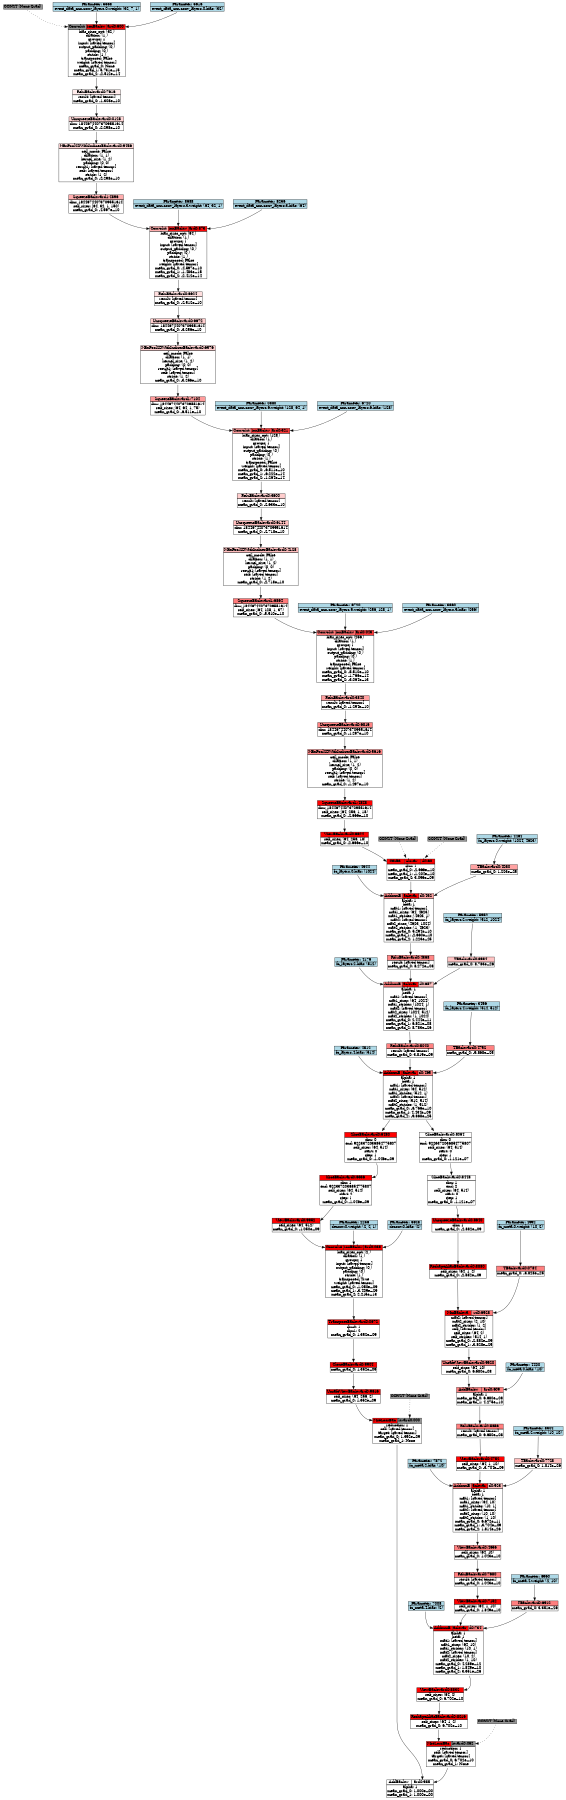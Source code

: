 digraph {
	graph [size="12,12"]
	node [align=center fontsize=12 height=0.2 ranksep=0.1 shape=plaintext]
	140636506399856 [label=<
            <TABLE CELLPADDING="1" CELLBORDER="1" CELLSPACING="0"
            BORDER="0">
            <TR>
            <TD BGCOLOR="#ffffff" PORT="f0">AddBackw </TD><TD BGCOLOR="#ffffff" PORT="f1">ard0:985 </TD></TR><TR><TD COLSPAN="2"
            ROWSPAN= "3"
            PORT="attr"
                >alpha: 1<BR/>mean_grad_0: 1.000e+00<BR/>mean_grad_1: 1.000e+00<BR/></TD></TR></TABLE>
            >]
	140636506400624 -> 140636506399856:f1
	140636506400000 -> 140636506399856:f1
	140636506400000 [label=<
            <TABLE CELLPADDING="1" CELLBORDER="1" CELLSPACING="0"
            BORDER="0">
            <TR>
            <TD BGCOLOR="#ff0000" PORT="f0">MseLossBac </TD><TD BGCOLOR="#969696" PORT="f1">kward0:000 </TD></TR><TR><TD COLSPAN="2"
            ROWSPAN= "5"
            PORT="attr"
                >reduction: 1<BR/>self: [saved tensor]<BR/>target: [saved tensor]<BR/>mean_grad_0: 1.352e+09<BR/>mean_grad_1: None<BR/></TD></TR></TABLE>
            >]
	140636506399616 -> 140636506400000:f0
	94861837392032 [label=<
                            <TABLE
                            CELLPADDING="0"
                            CELLBORDER="1"
                            CELLSPACING="0"
                            BORDER="0">
                            <TR>
                            <TD BGCOLOR="#969696"
                            >CONST (None Grad) </TD>
                            </TR></TABLE>
                            >]
	94861837392032 -> 140636506400000:f1 [style=dotted]
	140636506399616 [label=<
            <TABLE CELLPADDING="1" CELLBORDER="1" CELLSPACING="0"
            BORDER="0">
            <TR>
            <TD BGCOLOR="#ff0000" PORT="f0">UnsafeViewBackward0:9616 </TD></TR><TR><TD COLSPAN="1"
            ROWSPAN= "2"
            PORT="attr"
                >self_sizes: (64, 256, 2)<BR/>mean_grad_0: 1.352e+09<BR/></TD></TR></TABLE>
            >]
	140636506399904 -> 140636506399616:f0
	140636506399904 [label=<
            <TABLE CELLPADDING="1" CELLBORDER="1" CELLSPACING="0"
            BORDER="0">
            <TR>
            <TD BGCOLOR="#ff0000" PORT="f0">CloneBackward0:9904 </TD></TR><TR><TD COLSPAN="1"
            ROWSPAN= "1"
            PORT="attr"
                >mean_grad_0: 1.352e+09<BR/></TD></TR></TABLE>
            >]
	140636506400672 -> 140636506399904:f0
	140636506400672 [label=<
            <TABLE CELLPADDING="1" CELLBORDER="1" CELLSPACING="0"
            BORDER="0">
            <TR>
            <TD BGCOLOR="#ff0000" PORT="f0">TransposeBackward0:0672 </TD></TR><TR><TD COLSPAN="1"
            ROWSPAN= "3"
            PORT="attr"
                >dim0: 1<BR/>dim1: 2<BR/>mean_grad_0: 1.352e+09<BR/></TD></TR></TABLE>
            >]
	140636506400384 -> 140636506400672:f0
	140636506400384 [label=<
            <TABLE CELLPADDING="1" CELLBORDER="1" CELLSPACING="0"
            BORDER="0">
            <TR>
            <TD BGCOLOR="#ff0000" PORT="f0">Convolut </TD><TD BGCOLOR="#ff0000" PORT="f1">ionBackw </TD><TD BGCOLOR="#ff0000" PORT="f2">ard0:038 </TD></TR><TR><TD COLSPAN="3"
            ROWSPAN= "12"
            PORT="attr"
                >bias_sizes_opt: (2,)<BR/>dilation: (1,)<BR/>groups: 1<BR/>input: [saved tensor]<BR/>output_padding: (0,)<BR/>padding: (0,)<BR/>stride: (1,)<BR/>transposed: True<BR/>weight: [saved tensor]<BR/>mean_grad_0: -1.050e+09<BR/>mean_grad_1: -3.409e+29<BR/>mean_grad_2: 2.215e+13<BR/></TD></TR></TABLE>
            >]
	140636506399952 -> 140636506400384:f0
	140636506402256 -> 140636506400384:f1
	140636506403648 -> 140636506400384:f2
	140636506403648 [label=<<TABLE CELLPADDING="0" CELLBORDER="1" CELLSPACING="0"
                    BORDER="0"><TR> <TD BGCOLOR="#add8e6"
                        > Parameter: 3648 </TD> </TR> <TR> <TD BGCOLOR="#add8e6"
                        > deconv.0.bias: (2) </TD> </TR> </TABLE >>]
	140636506402256 [label=<<TABLE CELLPADDING="0" CELLBORDER="1" CELLSPACING="0"
                    BORDER="0"><TR> <TD BGCOLOR="#add8e6"
                        > Parameter: 2256 </TD> </TR> <TR> <TD BGCOLOR="#add8e6"
                        > deconv.0.weight: (2, 2, 1) </TD> </TR> </TABLE >>]
	140636506399952 [label=<
            <TABLE CELLPADDING="1" CELLBORDER="1" CELLSPACING="0"
            BORDER="0">
            <TR>
            <TD BGCOLOR="#ff0000" PORT="f0">ViewBackward0:9952 </TD></TR><TR><TD COLSPAN="1"
            ROWSPAN= "2"
            PORT="attr"
                >self_sizes: (64, 512)<BR/>mean_grad_0: -1.050e+09<BR/></TD></TR></TABLE>
            >]
	140636506406336 -> 140636506399952:f0
	140636506406336 [label=<
            <TABLE CELLPADDING="1" CELLBORDER="1" CELLSPACING="0"
            BORDER="0">
            <TR>
            <TD BGCOLOR="#ff0000" PORT="f0">SliceBackward0:6336 </TD></TR><TR><TD COLSPAN="1"
            ROWSPAN= "6"
            PORT="attr"
                >dim: 1<BR/>end: 9223372036854775807<BR/>self_sizes: (64, 514)<BR/>start: 2<BR/>step: 1<BR/>mean_grad_0: -1.046e+09<BR/></TD></TR></TABLE>
            >]
	140636506406480 -> 140636506406336:f0
	140636506406480 [label=<
            <TABLE CELLPADDING="1" CELLBORDER="1" CELLSPACING="0"
            BORDER="0">
            <TR>
            <TD BGCOLOR="#ff0000" PORT="f0">SliceBackward0:6480 </TD></TR><TR><TD COLSPAN="1"
            ROWSPAN= "6"
            PORT="attr"
                >dim: 0<BR/>end: 9223372036854775807<BR/>self_sizes: (64, 514)<BR/>start: 0<BR/>step: 1<BR/>mean_grad_0: -1.046e+09<BR/></TD></TR></TABLE>
            >]
	140636506404656 -> 140636506406480
	140636506404656 [label=<
            <TABLE CELLPADDING="1" CELLBORDER="1" CELLSPACING="0"
            BORDER="0">
            <TR>
            <TD BGCOLOR="#ff0000" PORT="f0">AddmmB </TD><TD BGCOLOR="#ff0000" PORT="f1">ackwar </TD><TD BGCOLOR="#ff8181" PORT="f2">d0:465 </TD></TR><TR><TD COLSPAN="3"
            ROWSPAN= "11"
            PORT="attr"
                >alpha: 1<BR/>beta: 1<BR/>mat1: [saved tensor]<BR/>mat1_sizes: (64, 512)<BR/>mat1_strides: (512, 1)<BR/>mat2: [saved tensor]<BR/>mat2_sizes: (512, 514)<BR/>mat2_strides: (1, 512)<BR/>mean_grad_0: -6.766e+10<BR/>mean_grad_1: 4.434e+09<BR/>mean_grad_2: -9.868e+25<BR/></TD></TR></TABLE>
            >]
	140636506404512 -> 140636506404656:f0
	140636506405040 -> 140636506404656:f1
	140636506404752 -> 140636506404656:f2
	140636506404752 [label=<
            <TABLE CELLPADDING="1" CELLBORDER="1" CELLSPACING="0"
            BORDER="0">
            <TR>
            <TD BGCOLOR="#ff8181" PORT="f0">TBackward0:4752 </TD></TR><TR><TD COLSPAN="1"
            ROWSPAN= "1"
            PORT="attr"
                >mean_grad_0: -9.868e+25<BR/></TD></TR></TABLE>
            >]
	140636506403456 -> 140636506404752:f0
	140636506403456 [label=<<TABLE CELLPADDING="0" CELLBORDER="1" CELLSPACING="0"
                    BORDER="0"><TR> <TD BGCOLOR="#add8e6"
                        > Parameter: 3456 </TD> </TR> <TR> <TD BGCOLOR="#add8e6"
                        > fc_layers.4.weight: (514, 512) </TD> </TR> </TABLE >>]
	140636506405040 [label=<
            <TABLE CELLPADDING="1" CELLBORDER="1" CELLSPACING="0"
            BORDER="0">
            <TR>
            <TD BGCOLOR="#ff8181" PORT="f0">ReluBackward0:5040 </TD></TR><TR><TD COLSPAN="1"
            ROWSPAN= "2"
            PORT="attr"
                >result: [saved tensor]<BR/>mean_grad_0: 3.819e+09<BR/></TD></TR></TABLE>
            >]
	140636506406576 -> 140636506405040:f0
	140636506406576 [label=<
            <TABLE CELLPADDING="1" CELLBORDER="1" CELLSPACING="0"
            BORDER="0">
            <TR>
            <TD BGCOLOR="#ff8181" PORT="f0">AddmmB </TD><TD BGCOLOR="#ff0000" PORT="f1">ackwar </TD><TD BGCOLOR="#ffc3c3" PORT="f2">d0:657 </TD></TR><TR><TD COLSPAN="3"
            ROWSPAN= "11"
            PORT="attr"
                >alpha: 1<BR/>beta: 1<BR/>mat1: [saved tensor]<BR/>mat1_sizes: (64, 1024)<BR/>mat1_strides: (1024, 1)<BR/>mat2: [saved tensor]<BR/>mat2_sizes: (1024, 512)<BR/>mat2_strides: (1, 1024)<BR/>mean_grad_0: 2.444e+11<BR/>mean_grad_1: 6.821e+08<BR/>mean_grad_2: 8.783e+26<BR/></TD></TR></TABLE>
            >]
	140636506404176 -> 140636506406576:f0
	140636506404368 -> 140636506406576:f1
	140636506403984 -> 140636506406576:f2
	140636506403984 [label=<
            <TABLE CELLPADDING="1" CELLBORDER="1" CELLSPACING="0"
            BORDER="0">
            <TR>
            <TD BGCOLOR="#ffc3c3" PORT="f0">TBackward0:3984 </TD></TR><TR><TD COLSPAN="1"
            ROWSPAN= "1"
            PORT="attr"
                >mean_grad_0: 8.783e+26<BR/></TD></TR></TABLE>
            >]
	140636506405952 -> 140636506403984:f0
	140636506405952 [label=<<TABLE CELLPADDING="0" CELLBORDER="1" CELLSPACING="0"
                    BORDER="0"><TR> <TD BGCOLOR="#add8e6"
                        > Parameter: 5952 </TD> </TR> <TR> <TD BGCOLOR="#add8e6"
                        > fc_layers.2.weight: (512, 1024) </TD> </TR> </TABLE >>]
	140636506404368 [label=<
            <TABLE CELLPADDING="1" CELLBORDER="1" CELLSPACING="0"
            BORDER="0">
            <TR>
            <TD BGCOLOR="#ff8686" PORT="f0">ReluBackward0:4368 </TD></TR><TR><TD COLSPAN="1"
            ROWSPAN= "2"
            PORT="attr"
                >result: [saved tensor]<BR/>mean_grad_0: 8.272e+08<BR/></TD></TR></TABLE>
            >]
	140636506404320 -> 140636506404368:f0
	140636506404320 [label=<
            <TABLE CELLPADDING="1" CELLBORDER="1" CELLSPACING="0"
            BORDER="0">
            <TR>
            <TD BGCOLOR="#ff8686" PORT="f0">AddmmB </TD><TD BGCOLOR="#ff0000" PORT="f1">ackwar </TD><TD BGCOLOR="#ffa2a2" PORT="f2">d0:432 </TD></TR><TR><TD COLSPAN="3"
            ROWSPAN= "11"
            PORT="attr"
                >alpha: 1<BR/>beta: 1<BR/>mat1: [saved tensor]<BR/>mat1_sizes: (64, 4623)<BR/>mat1_strides: (4623, 1)<BR/>mat2: [saved tensor]<BR/>mat2_sizes: (4623, 1024)<BR/>mat2_strides: (1, 4623)<BR/>mean_grad_0: 5.294e+10<BR/>mean_grad_1: -2.660e+10<BR/>mean_grad_2: 1.223e+25<BR/></TD></TR></TABLE>
            >]
	140636506404944 -> 140636506404320:f0
	140636506406096 -> 140636506404320:f1
	140636506404080 -> 140636506404320:f2
	140636506404080 [label=<
            <TABLE CELLPADDING="1" CELLBORDER="1" CELLSPACING="0"
            BORDER="0">
            <TR>
            <TD BGCOLOR="#ffa2a2" PORT="f0">TBackward0:4080 </TD></TR><TR><TD COLSPAN="1"
            ROWSPAN= "1"
            PORT="attr"
                >mean_grad_0: 1.223e+25<BR/></TD></TR></TABLE>
            >]
	140636506404464 -> 140636506404080:f0
	140636506404464 [label=<<TABLE CELLPADDING="0" CELLBORDER="1" CELLSPACING="0"
                    BORDER="0"><TR> <TD BGCOLOR="#add8e6"
                        > Parameter: 4464 </TD> </TR> <TR> <TD BGCOLOR="#add8e6"
                        > fc_layers.0.weight: (1024, 4623) </TD> </TR> </TABLE >>]
	140636506406096 [label=<
            <TABLE CELLPADDING="1" CELLBORDER="1" CELLSPACING="0"
            BORDER="0">
            <TR>
            <TD BGCOLOR="#ff0000" PORT="f0">CatBa </TD><TD BGCOLOR="#ff0000" PORT="f1">ckwar </TD><TD BGCOLOR="#ff0000" PORT="f2">d0:60 </TD></TR><TR><TD COLSPAN="3"
            ROWSPAN= "4"
            PORT="attr"
                >dim: 1<BR/>mean_grad_0: -2.666e+10<BR/>mean_grad_1: -1.204e+10<BR/>mean_grad_2: 3.096e+09<BR/></TD></TR></TABLE>
            >]
	140636506406624 -> 140636506406096:f0
	94861837392033 [label=<
                            <TABLE
                            CELLPADDING="0"
                            CELLBORDER="1"
                            CELLSPACING="0"
                            BORDER="0">
                            <TR>
                            <TD BGCOLOR="#969696"
                            >CONST (None Grad) </TD>
                            </TR></TABLE>
                            >]
	94861837392033 -> 140636506406096 [style=dotted]
	94861837392034 [label=<
                            <TABLE
                            CELLPADDING="0"
                            CELLBORDER="1"
                            CELLSPACING="0"
                            BORDER="0">
                            <TR>
                            <TD BGCOLOR="#969696"
                            >CONST (None Grad) </TD>
                            </TR></TABLE>
                            >]
	94861837392034 -> 140636506406096 [style=dotted]
	140636506406624 [label=<
            <TABLE CELLPADDING="1" CELLBORDER="1" CELLSPACING="0"
            BORDER="0">
            <TR>
            <TD BGCOLOR="#ff0000" PORT="f0">ViewBackward0:6624 </TD></TR><TR><TD COLSPAN="1"
            ROWSPAN= "2"
            PORT="attr"
                >self_sizes: (64, 256, 18)<BR/>mean_grad_0: -2.666e+10<BR/></TD></TR></TABLE>
            >]
	140636506404848 -> 140636506406624:f0
	140636506404848 [label=<
            <TABLE CELLPADDING="1" CELLBORDER="1" CELLSPACING="0"
            BORDER="0">
            <TR>
            <TD BGCOLOR="#ff0000" PORT="f0">SqueezeBackward1:4848 </TD></TR><TR><TD COLSPAN="1"
            ROWSPAN= "3"
            PORT="attr"
                >dim: 18446744073709551614<BR/>self_sizes: (64, 256, 1, 18)<BR/>mean_grad_0: -2.666e+10<BR/></TD></TR></TABLE>
            >]
	140636506405616 -> 140636506404848:f0
	140636506405616 [label=<
            <TABLE CELLPADDING="1" CELLBORDER="1" CELLSPACING="0"
            BORDER="0">
            <TR>
            <TD BGCOLOR="#ff8282" PORT="f0">MaxPool2DWithIndicesBackward0:5616 </TD></TR><TR><TD COLSPAN="1"
            ROWSPAN= "8"
            PORT="attr"
                >ceil_mode: False<BR/>dilation: (1, 1)<BR/>kernel_size: (1, 2)<BR/>padding: (0, 0)<BR/>result1: [saved tensor]<BR/>self: [saved tensor]<BR/>stride: (1, 2)<BR/>mean_grad_0: -1.297e+10<BR/></TD></TR></TABLE>
            >]
	140636506406816 -> 140636506405616:f0
	140636506406816 [label=<
            <TABLE CELLPADDING="1" CELLBORDER="1" CELLSPACING="0"
            BORDER="0">
            <TR>
            <TD BGCOLOR="#ff8282" PORT="f0">UnsqueezeBackward0:6816 </TD></TR><TR><TD COLSPAN="1"
            ROWSPAN= "2"
            PORT="attr"
                >dim: 18446744073709551614<BR/>mean_grad_0: -1.297e+10<BR/></TD></TR></TABLE>
            >]
	140636506403840 -> 140636506406816:f0
	140636506403840 [label=<
            <TABLE CELLPADDING="1" CELLBORDER="1" CELLSPACING="0"
            BORDER="0">
            <TR>
            <TD BGCOLOR="#ff9f9f" PORT="f0">ReluBackward0:3840 </TD></TR><TR><TD COLSPAN="1"
            ROWSPAN= "2"
            PORT="attr"
                >result: [saved tensor]<BR/>mean_grad_0: -1.294e+10<BR/></TD></TR></TABLE>
            >]
	140636506400432 -> 140636506403840:f0
	140636506400432 [label=<
            <TABLE CELLPADDING="1" CELLBORDER="1" CELLSPACING="0"
            BORDER="0">
            <TR>
            <TD BGCOLOR="#ff7979" PORT="f0">Convolut </TD><TD BGCOLOR="#ff6767" PORT="f1">ionBackw </TD><TD BGCOLOR="#ff3a3a" PORT="f2">ard0:043 </TD></TR><TR><TD COLSPAN="3"
            ROWSPAN= "12"
            PORT="attr"
                >bias_sizes_opt: (256,)<BR/>dilation: (1,)<BR/>groups: 1<BR/>input: [saved tensor]<BR/>output_padding: (0,)<BR/>padding: (0,)<BR/>stride: (1,)<BR/>transposed: False<BR/>weight: [saved tensor]<BR/>mean_grad_0: -5.510e+10<BR/>mean_grad_1: -1.766e+14<BR/>mean_grad_2: -3.064e+13<BR/></TD></TR></TABLE>
            >]
	140636506406864 -> 140636506400432:f0
	140636506406720 -> 140636506400432:f1
	140636506403360 -> 140636506400432:f2
	140636506403360 [label=<<TABLE CELLPADDING="0" CELLBORDER="1" CELLSPACING="0"
                    BORDER="0"><TR> <TD BGCOLOR="#add8e6"
                        > Parameter: 3360 </TD> </TR> <TR> <TD BGCOLOR="#add8e6"
                        > event_data_cnn.conv_layers.9.bias: (256) </TD> </TR> </TABLE >>]
	140636506406720 [label=<<TABLE CELLPADDING="0" CELLBORDER="1" CELLSPACING="0"
                    BORDER="0"><TR> <TD BGCOLOR="#add8e6"
                        > Parameter: 6720 </TD> </TR> <TR> <TD BGCOLOR="#add8e6"
                        > event_data_cnn.conv_layers.9.weight: (256, 128, 1) </TD> </TR> </TABLE >>]
	140636506406864 [label=<
            <TABLE CELLPADDING="1" CELLBORDER="1" CELLSPACING="0"
            BORDER="0">
            <TR>
            <TD BGCOLOR="#ff7979" PORT="f0">SqueezeBackward1:6864 </TD></TR><TR><TD COLSPAN="1"
            ROWSPAN= "3"
            PORT="attr"
                >dim: 18446744073709551614<BR/>self_sizes: (64, 128, 1, 37)<BR/>mean_grad_0: -5.510e+10<BR/></TD></TR></TABLE>
            >]
	140636506404128 -> 140636506406864:f0
	140636506404128 [label=<
            <TABLE CELLPADDING="1" CELLBORDER="1" CELLSPACING="0"
            BORDER="0">
            <TR>
            <TD BGCOLOR="#ffbcbc" PORT="f0">MaxPool2DWithIndicesBackward0:4128 </TD></TR><TR><TD COLSPAN="1"
            ROWSPAN= "8"
            PORT="attr"
                >ceil_mode: False<BR/>dilation: (1, 1)<BR/>kernel_size: (1, 2)<BR/>padding: (0, 0)<BR/>result1: [saved tensor]<BR/>self: [saved tensor]<BR/>stride: (1, 2)<BR/>mean_grad_0: -2.718e+10<BR/></TD></TR></TABLE>
            >]
	140636506406144 -> 140636506404128:f0
	140636506406144 [label=<
            <TABLE CELLPADDING="1" CELLBORDER="1" CELLSPACING="0"
            BORDER="0">
            <TR>
            <TD BGCOLOR="#ffbcbc" PORT="f0">UnsqueezeBackward0:6144 </TD></TR><TR><TD COLSPAN="1"
            ROWSPAN= "2"
            PORT="attr"
                >dim: 18446744073709551614<BR/>mean_grad_0: -2.718e+10<BR/></TD></TR></TABLE>
            >]
	140636506403600 -> 140636506406144:f0
	140636506403600 [label=<
            <TABLE CELLPADDING="1" CELLBORDER="1" CELLSPACING="0"
            BORDER="0">
            <TR>
            <TD BGCOLOR="#ffcdcd" PORT="f0">ReluBackward0:3600 </TD></TR><TR><TD COLSPAN="1"
            ROWSPAN= "2"
            PORT="attr"
                >result: [saved tensor]<BR/>mean_grad_0: -2.633e+10<BR/></TD></TR></TABLE>
            >]
	140636506403216 -> 140636506403600:f0
	140636506403216 [label=<
            <TABLE CELLPADDING="1" CELLBORDER="1" CELLSPACING="0"
            BORDER="0">
            <TR>
            <TD BGCOLOR="#ff9b9b" PORT="f0">Convolut </TD><TD BGCOLOR="#ff4040" PORT="f1">ionBackw </TD><TD BGCOLOR="#ff3939" PORT="f2">ard0:321 </TD></TR><TR><TD COLSPAN="3"
            ROWSPAN= "12"
            PORT="attr"
                >bias_sizes_opt: (128,)<BR/>dilation: (1,)<BR/>groups: 1<BR/>input: [saved tensor]<BR/>output_padding: (0,)<BR/>padding: (0,)<BR/>stride: (1,)<BR/>transposed: False<BR/>weight: [saved tensor]<BR/>mean_grad_0: -6.511e+10<BR/>mean_grad_1: -6.222e+14<BR/>mean_grad_2: -1.264e+14<BR/></TD></TR></TABLE>
            >]
	140636506737104 -> 140636506403216:f0
	140636506750880 -> 140636506403216:f1
	140636506736720 -> 140636506403216:f2
	140636506736720 [label=<<TABLE CELLPADDING="0" CELLBORDER="1" CELLSPACING="0"
                    BORDER="0"><TR> <TD BGCOLOR="#add8e6"
                        > Parameter: 6720 </TD> </TR> <TR> <TD BGCOLOR="#add8e6"
                        > event_data_cnn.conv_layers.6.bias: (128) </TD> </TR> </TABLE >>]
	140636506750880 [label=<<TABLE CELLPADDING="0" CELLBORDER="1" CELLSPACING="0"
                    BORDER="0"><TR> <TD BGCOLOR="#add8e6"
                        > Parameter: 0880 </TD> </TR> <TR> <TD BGCOLOR="#add8e6"
                        > event_data_cnn.conv_layers.6.weight: (128, 64, 1) </TD> </TR> </TABLE >>]
	140636506737104 [label=<
            <TABLE CELLPADDING="1" CELLBORDER="1" CELLSPACING="0"
            BORDER="0">
            <TR>
            <TD BGCOLOR="#ff9b9b" PORT="f0">SqueezeBackward1:7104 </TD></TR><TR><TD COLSPAN="1"
            ROWSPAN= "3"
            PORT="attr"
                >dim: 18446744073709551614<BR/>self_sizes: (64, 64, 1, 75)<BR/>mean_grad_0: -6.511e+10<BR/></TD></TR></TABLE>
            >]
	140636506736576 -> 140636506737104:f0
	140636506736576 [label=<
            <TABLE CELLPADDING="1" CELLBORDER="1" CELLSPACING="0"
            BORDER="0">
            <TR>
            <TD BGCOLOR="#ffcdcd" PORT="f0">MaxPool2DWithIndicesBackward0:6576 </TD></TR><TR><TD COLSPAN="1"
            ROWSPAN= "8"
            PORT="attr"
                >ceil_mode: False<BR/>dilation: (1, 1)<BR/>kernel_size: (1, 2)<BR/>padding: (0, 0)<BR/>result1: [saved tensor]<BR/>self: [saved tensor]<BR/>stride: (1, 2)<BR/>mean_grad_0: -3.256e+10<BR/></TD></TR></TABLE>
            >]
	140636506736672 -> 140636506736576:f0
	140636506736672 [label=<
            <TABLE CELLPADDING="1" CELLBORDER="1" CELLSPACING="0"
            BORDER="0">
            <TR>
            <TD BGCOLOR="#ffcdcd" PORT="f0">UnsqueezeBackward0:6672 </TD></TR><TR><TD COLSPAN="1"
            ROWSPAN= "2"
            PORT="attr"
                >dim: 18446744073709551614<BR/>mean_grad_0: -3.256e+10<BR/></TD></TR></TABLE>
            >]
	140636506736624 -> 140636506736672:f0
	140636506736624 [label=<
            <TABLE CELLPADDING="1" CELLBORDER="1" CELLSPACING="0"
            BORDER="0">
            <TR>
            <TD BGCOLOR="#ffdede" PORT="f0">ReluBackward0:6624 </TD></TR><TR><TD COLSPAN="1"
            ROWSPAN= "2"
            PORT="attr"
                >result: [saved tensor]<BR/>mean_grad_0: -2.512e+10<BR/></TD></TR></TABLE>
            >]
	140636506738736 -> 140636506736624:f0
	140636506738736 [label=<
            <TABLE CELLPADDING="1" CELLBORDER="1" CELLSPACING="0"
            BORDER="0">
            <TR>
            <TD BGCOLOR="#ffadad" PORT="f0">Convolut </TD><TD BGCOLOR="#ff1c1c" PORT="f1">ionBackw </TD><TD BGCOLOR="#ff0707" PORT="f2">ard0:873 </TD></TR><TR><TD COLSPAN="3"
            ROWSPAN= "12"
            PORT="attr"
                >bias_sizes_opt: (64,)<BR/>dilation: (1,)<BR/>groups: 1<BR/>input: [saved tensor]<BR/>output_padding: (0,)<BR/>padding: (0,)<BR/>stride: (1,)<BR/>transposed: False<BR/>weight: [saved tensor]<BR/>mean_grad_0: -4.597e+10<BR/>mean_grad_1: -1.483e+15<BR/>mean_grad_2: -2.412e+14<BR/></TD></TR></TABLE>
            >]
	140636506734896 -> 140636506738736:f0
	140636506738688 -> 140636506738736:f1
	140636506738256 -> 140636506738736:f2
	140636506738256 [label=<<TABLE CELLPADDING="0" CELLBORDER="1" CELLSPACING="0"
                    BORDER="0"><TR> <TD BGCOLOR="#add8e6"
                        > Parameter: 8256 </TD> </TR> <TR> <TD BGCOLOR="#add8e6"
                        > event_data_cnn.conv_layers.3.bias: (64) </TD> </TR> </TABLE >>]
	140636506738688 [label=<<TABLE CELLPADDING="0" CELLBORDER="1" CELLSPACING="0"
                    BORDER="0"><TR> <TD BGCOLOR="#add8e6"
                        > Parameter: 8688 </TD> </TR> <TR> <TD BGCOLOR="#add8e6"
                        > event_data_cnn.conv_layers.3.weight: (64, 32, 1) </TD> </TR> </TABLE >>]
	140636506734896 [label=<
            <TABLE CELLPADDING="1" CELLBORDER="1" CELLSPACING="0"
            BORDER="0">
            <TR>
            <TD BGCOLOR="#ffadad" PORT="f0">SqueezeBackward1:4896 </TD></TR><TR><TD COLSPAN="1"
            ROWSPAN= "3"
            PORT="attr"
                >dim: 18446744073709551614<BR/>self_sizes: (64, 32, 1, 150)<BR/>mean_grad_0: -4.597e+10<BR/></TD></TR></TABLE>
            >]
	140636506739456 -> 140636506734896:f0
	140636506739456 [label=<
            <TABLE CELLPADDING="1" CELLBORDER="1" CELLSPACING="0"
            BORDER="0">
            <TR>
            <TD BGCOLOR="#ffd6d6" PORT="f0">MaxPool2DWithIndicesBackward0:9456 </TD></TR><TR><TD COLSPAN="1"
            ROWSPAN= "8"
            PORT="attr"
                >ceil_mode: False<BR/>dilation: (1, 1)<BR/>kernel_size: (1, 2)<BR/>padding: (0, 0)<BR/>result1: [saved tensor]<BR/>self: [saved tensor]<BR/>stride: (1, 2)<BR/>mean_grad_0: -2.298e+10<BR/></TD></TR></TABLE>
            >]
	140636506740128 -> 140636506739456:f0
	140636506740128 [label=<
            <TABLE CELLPADDING="1" CELLBORDER="1" CELLSPACING="0"
            BORDER="0">
            <TR>
            <TD BGCOLOR="#ffd6d6" PORT="f0">UnsqueezeBackward0:0128 </TD></TR><TR><TD COLSPAN="1"
            ROWSPAN= "2"
            PORT="attr"
                >dim: 18446744073709551614<BR/>mean_grad_0: -2.298e+10<BR/></TD></TR></TABLE>
            >]
	140636506747616 -> 140636506740128:f0
	140636506747616 [label=<
            <TABLE CELLPADDING="1" CELLBORDER="1" CELLSPACING="0"
            BORDER="0">
            <TR>
            <TD BGCOLOR="#ffebeb" PORT="f0">ReluBackward0:7616 </TD></TR><TR><TD COLSPAN="1"
            ROWSPAN= "2"
            PORT="attr"
                >result: [saved tensor]<BR/>mean_grad_0: -1.308e+10<BR/></TD></TR></TABLE>
            >]
	140636506736000 -> 140636506747616:f0
	140636506736000 [label=<
            <TABLE CELLPADDING="1" CELLBORDER="1" CELLSPACING="0"
            BORDER="0">
            <TR>
            <TD BGCOLOR="#969696" PORT="f0">Convolut </TD><TD BGCOLOR="#ff0707" PORT="f1">ionBackw </TD><TD BGCOLOR="#ff0707" PORT="f2">ard0:600 </TD></TR><TR><TD COLSPAN="3"
            ROWSPAN= "12"
            PORT="attr"
                >bias_sizes_opt: (32,)<BR/>dilation: (1,)<BR/>groups: 1<BR/>input: [saved tensor]<BR/>output_padding: (0,)<BR/>padding: (0,)<BR/>stride: (1,)<BR/>transposed: False<BR/>weight: [saved tensor]<BR/>mean_grad_0: None<BR/>mean_grad_1: 3.731e+15<BR/>mean_grad_2: -2.512e+14<BR/></TD></TR></TABLE>
            >]
	94861837392035 [label=<
                            <TABLE
                            CELLPADDING="0"
                            CELLBORDER="1"
                            CELLSPACING="0"
                            BORDER="0">
                            <TR>
                            <TD BGCOLOR="#969696"
                            >CONST (None Grad) </TD>
                            </TR></TABLE>
                            >]
	94861837392035 -> 140636506736000:f0 [style=dotted]
	140636506735568 -> 140636506736000:f1
	140636506735616 -> 140636506736000:f2
	140636506735616 [label=<<TABLE CELLPADDING="0" CELLBORDER="1" CELLSPACING="0"
                    BORDER="0"><TR> <TD BGCOLOR="#add8e6"
                        > Parameter: 5616 </TD> </TR> <TR> <TD BGCOLOR="#add8e6"
                        > event_data_cnn.conv_layers.0.bias: (32) </TD> </TR> </TABLE >>]
	140636506735568 [label=<<TABLE CELLPADDING="0" CELLBORDER="1" CELLSPACING="0"
                    BORDER="0"><TR> <TD BGCOLOR="#add8e6"
                        > Parameter: 5568 </TD> </TR> <TR> <TD BGCOLOR="#add8e6"
                        > event_data_cnn.conv_layers.0.weight: (32, 7, 1) </TD> </TR> </TABLE >>]
	140636506404944 [label=<<TABLE CELLPADDING="0" CELLBORDER="1" CELLSPACING="0"
                    BORDER="0"><TR> <TD BGCOLOR="#add8e6"
                        > Parameter: 4944 </TD> </TR> <TR> <TD BGCOLOR="#add8e6"
                        > fc_layers.0.bias: (1024) </TD> </TR> </TABLE >>]
	140636506404176 [label=<<TABLE CELLPADDING="0" CELLBORDER="1" CELLSPACING="0"
                    BORDER="0"><TR> <TD BGCOLOR="#add8e6"
                        > Parameter: 4176 </TD> </TR> <TR> <TD BGCOLOR="#add8e6"
                        > fc_layers.2.bias: (512) </TD> </TR> </TABLE >>]
	140636506404512 [label=<<TABLE CELLPADDING="0" CELLBORDER="1" CELLSPACING="0"
                    BORDER="0"><TR> <TD BGCOLOR="#add8e6"
                        > Parameter: 4512 </TD> </TR> <TR> <TD BGCOLOR="#add8e6"
                        > fc_layers.4.bias: (514) </TD> </TR> </TABLE >>]
	140636506400624 [label=<
            <TABLE CELLPADDING="1" CELLBORDER="1" CELLSPACING="0"
            BORDER="0">
            <TR>
            <TD BGCOLOR="#ff0000" PORT="f0">MseLossBac </TD><TD BGCOLOR="#969696" PORT="f1">kward0:062 </TD></TR><TR><TD COLSPAN="2"
            ROWSPAN= "5"
            PORT="attr"
                >reduction: 1<BR/>self: [saved tensor]<BR/>target: [saved tensor]<BR/>mean_grad_0: 6.702e+10<BR/>mean_grad_1: None<BR/></TD></TR></TABLE>
            >]
	140636506738016 -> 140636506400624:f0
	94861837392036 [label=<
                            <TABLE
                            CELLPADDING="0"
                            CELLBORDER="1"
                            CELLSPACING="0"
                            BORDER="0">
                            <TR>
                            <TD BGCOLOR="#969696"
                            >CONST (None Grad) </TD>
                            </TR></TABLE>
                            >]
	94861837392036 -> 140636506400624:f1 [style=dotted]
	140636506738016 [label=<
            <TABLE CELLPADDING="1" CELLBORDER="1" CELLSPACING="0"
            BORDER="0">
            <TR>
            <TD BGCOLOR="#ff0000" PORT="f0">ReshapeAliasBackward0:8016 </TD></TR><TR><TD COLSPAN="1"
            ROWSPAN= "2"
            PORT="attr"
                >self_sizes: (64, 1, 2)<BR/>mean_grad_0: 6.702e+10<BR/></TD></TR></TABLE>
            >]
	140636506738832 -> 140636506738016:f0
	140636506738832 [label=<
            <TABLE CELLPADDING="1" CELLBORDER="1" CELLSPACING="0"
            BORDER="0">
            <TR>
            <TD BGCOLOR="#ff0000" PORT="f0">ViewBackward0:8832 </TD></TR><TR><TD COLSPAN="1"
            ROWSPAN= "2"
            PORT="attr"
                >self_sizes: (64, 2)<BR/>mean_grad_0: 6.702e+10<BR/></TD></TR></TABLE>
            >]
	140636506737344 -> 140636506738832:f0
	140636506737344 [label=<
            <TABLE CELLPADDING="1" CELLBORDER="1" CELLSPACING="0"
            BORDER="0">
            <TR>
            <TD BGCOLOR="#ff0000" PORT="f0">AddmmB </TD><TD BGCOLOR="#ff0000" PORT="f1">ackwar </TD><TD BGCOLOR="#ff7f7f" PORT="f2">d0:734 </TD></TR><TR><TD COLSPAN="3"
            ROWSPAN= "11"
            PORT="attr"
                >alpha: 1<BR/>beta: 1<BR/>mat1: [saved tensor]<BR/>mat1_sizes: (64, 10)<BR/>mat1_strides: (10, 1)<BR/>mat2: [saved tensor]<BR/>mat2_sizes: (10, 2)<BR/>mat2_strides: (1, 10)<BR/>mean_grad_0: 4.289e+12<BR/>mean_grad_1: 1.849e+10<BR/>mean_grad_2: 3.351e+26<BR/></TD></TR></TABLE>
            >]
	140636506737008 -> 140636506737344:f0
	140636506737152 -> 140636506737344:f1
	140636506736912 -> 140636506737344:f2
	140636506736912 [label=<
            <TABLE CELLPADDING="1" CELLBORDER="1" CELLSPACING="0"
            BORDER="0">
            <TR>
            <TD BGCOLOR="#ff7f7f" PORT="f0">TBackward0:6912 </TD></TR><TR><TD COLSPAN="1"
            ROWSPAN= "1"
            PORT="attr"
                >mean_grad_0: 3.351e+26<BR/></TD></TR></TABLE>
            >]
	140636506736960 -> 140636506736912:f0
	140636506736960 [label=<<TABLE CELLPADDING="0" CELLBORDER="1" CELLSPACING="0"
                    BORDER="0"><TR> <TD BGCOLOR="#add8e6"
                        > Parameter: 6960 </TD> </TR> <TR> <TD BGCOLOR="#add8e6"
                        > fc_meta.4.weight: (2, 10) </TD> </TR> </TABLE >>]
	140636506737152 [label=<
            <TABLE CELLPADDING="1" CELLBORDER="1" CELLSPACING="0"
            BORDER="0">
            <TR>
            <TD BGCOLOR="#ff0000" PORT="f0">ViewBackward0:7152 </TD></TR><TR><TD COLSPAN="1"
            ROWSPAN= "2"
            PORT="attr"
                >self_sizes: (64, 1, 10)<BR/>mean_grad_0: 1.849e+10<BR/></TD></TR></TABLE>
            >]
	140636506737680 -> 140636506737152:f0
	140636506737680 [label=<
            <TABLE CELLPADDING="1" CELLBORDER="1" CELLSPACING="0"
            BORDER="0">
            <TR>
            <TD BGCOLOR="#ff7f7f" PORT="f0">ReluBackward0:7680 </TD></TR><TR><TD COLSPAN="1"
            ROWSPAN= "2"
            PORT="attr"
                >result: [saved tensor]<BR/>mean_grad_0: 1.043e+10<BR/></TD></TR></TABLE>
            >]
	140636506734656 -> 140636506737680:f0
	140636506734656 [label=<
            <TABLE CELLPADDING="1" CELLBORDER="1" CELLSPACING="0"
            BORDER="0">
            <TR>
            <TD BGCOLOR="#ff7f7f" PORT="f0">ViewBackward0:4656 </TD></TR><TR><TD COLSPAN="1"
            ROWSPAN= "2"
            PORT="attr"
                >self_sizes: (64, 10)<BR/>mean_grad_0: 1.043e+10<BR/></TD></TR></TABLE>
            >]
	140636506735232 -> 140636506734656:f0
	140636506735232 [label=<
            <TABLE CELLPADDING="1" CELLBORDER="1" CELLSPACING="0"
            BORDER="0">
            <TR>
            <TD BGCOLOR="#ff7f7f" PORT="f0">AddmmB </TD><TD BGCOLOR="#ff0000" PORT="f1">ackwar </TD><TD BGCOLOR="#ffbfbf" PORT="f2">d0:523 </TD></TR><TR><TD COLSPAN="3"
            ROWSPAN= "11"
            PORT="attr"
                >alpha: 1<BR/>beta: 1<BR/>mat1: [saved tensor]<BR/>mat1_sizes: (64, 10)<BR/>mat1_strides: (10, 1)<BR/>mat2: [saved tensor]<BR/>mat2_sizes: (10, 10)<BR/>mat2_strides: (1, 10)<BR/>mean_grad_0: 6.672e+11<BR/>mean_grad_1: -3.704e+09<BR/>mean_grad_2: 1.814e+26<BR/></TD></TR></TABLE>
            >]
	140636506737872 -> 140636506735232:f0
	140636506734752 -> 140636506735232:f1
	140636506737728 -> 140636506735232:f2
	140636506737728 [label=<
            <TABLE CELLPADDING="1" CELLBORDER="1" CELLSPACING="0"
            BORDER="0">
            <TR>
            <TD BGCOLOR="#ffbfbf" PORT="f0">TBackward0:7728 </TD></TR><TR><TD COLSPAN="1"
            ROWSPAN= "1"
            PORT="attr"
                >mean_grad_0: 1.814e+26<BR/></TD></TR></TABLE>
            >]
	140636506738304 -> 140636506737728:f0
	140636506738304 [label=<<TABLE CELLPADDING="0" CELLBORDER="1" CELLSPACING="0"
                    BORDER="0"><TR> <TD BGCOLOR="#add8e6"
                        > Parameter: 8304 </TD> </TR> <TR> <TD BGCOLOR="#add8e6"
                        > fc_meta.2.weight: (10, 10) </TD> </TR> </TABLE >>]
	140636506734752 [label=<
            <TABLE CELLPADDING="1" CELLBORDER="1" CELLSPACING="0"
            BORDER="0">
            <TR>
            <TD BGCOLOR="#ff0000" PORT="f0">ViewBackward0:4752 </TD></TR><TR><TD COLSPAN="1"
            ROWSPAN= "2"
            PORT="attr"
                >self_sizes: (64, 1, 10)<BR/>mean_grad_0: -3.704e+09<BR/></TD></TR></TABLE>
            >]
	140636506735856 -> 140636506734752:f0
	140636506735856 [label=<
            <TABLE CELLPADDING="1" CELLBORDER="1" CELLSPACING="0"
            BORDER="0">
            <TR>
            <TD BGCOLOR="#ff7f7f" PORT="f0">ReluBackward0:5856 </TD></TR><TR><TD COLSPAN="1"
            ROWSPAN= "2"
            PORT="attr"
                >result: [saved tensor]<BR/>mean_grad_0: 6.680e+08<BR/></TD></TR></TABLE>
            >]
	140636506736096 -> 140636506735856:f0
	140636506736096 [label=<
            <TABLE CELLPADDING="1" CELLBORDER="1" CELLSPACING="0"
            BORDER="0">
            <TR>
            <TD BGCOLOR="#ff7f7f" PORT="f0">AddBackw </TD><TD BGCOLOR="#ff7f7f" PORT="f1">ard0:609 </TD></TR><TR><TD COLSPAN="2"
            ROWSPAN= "3"
            PORT="attr"
                >alpha: 1<BR/>mean_grad_0: 6.680e+08<BR/>mean_grad_1: 4.275e+10<BR/></TD></TR></TABLE>
            >]
	140636506735520 -> 140636506736096:f0
	140636506744400 -> 140636506736096:f1
	140636506744400 [label=<<TABLE CELLPADDING="0" CELLBORDER="1" CELLSPACING="0"
                    BORDER="0"><TR> <TD BGCOLOR="#add8e6"
                        > Parameter: 4400 </TD> </TR> <TR> <TD BGCOLOR="#add8e6"
                        > fc_meta.0.bias: (10) </TD> </TR> </TABLE >>]
	140636506735520 [label=<
            <TABLE CELLPADDING="1" CELLBORDER="1" CELLSPACING="0"
            BORDER="0">
            <TR>
            <TD BGCOLOR="#ff7f7f" PORT="f0">UnsafeViewBackward0:5520 </TD></TR><TR><TD COLSPAN="1"
            ROWSPAN= "2"
            PORT="attr"
                >self_sizes: (64, 10)<BR/>mean_grad_0: 6.680e+08<BR/></TD></TR></TABLE>
            >]
	140636506736528 -> 140636506735520:f0
	140636506736528 [label=<
            <TABLE CELLPADDING="1" CELLBORDER="1" CELLSPACING="0"
            BORDER="0">
            <TR>
            <TD BGCOLOR="#ff0000" PORT="f0">MmBackwa </TD><TD BGCOLOR="#ff7f7f" PORT="f1">rd0:6528 </TD></TR><TR><TD COLSPAN="2"
            ROWSPAN= "8"
            PORT="attr"
                >mat2: [saved tensor]<BR/>mat2_sizes: (2, 10)<BR/>mat2_strides: (1, 2)<BR/>self: [saved tensor]<BR/>self_sizes: (64, 2)<BR/>self_strides: (514, 1)<BR/>mean_grad_0: -2.882e+09<BR/>mean_grad_1: -3.828e+25<BR/></TD></TR></TABLE>
            >]
	140636506738880 -> 140636506736528:f0
	140636506750784 -> 140636506736528:f1
	140636506750784 [label=<
            <TABLE CELLPADDING="1" CELLBORDER="1" CELLSPACING="0"
            BORDER="0">
            <TR>
            <TD BGCOLOR="#ff7f7f" PORT="f0">TBackward0:0784 </TD></TR><TR><TD COLSPAN="1"
            ROWSPAN= "1"
            PORT="attr"
                >mean_grad_0: -3.828e+25<BR/></TD></TR></TABLE>
            >]
	140636506734992 -> 140636506750784:f0
	140636506734992 [label=<<TABLE CELLPADDING="0" CELLBORDER="1" CELLSPACING="0"
                    BORDER="0"><TR> <TD BGCOLOR="#add8e6"
                        > Parameter: 4992 </TD> </TR> <TR> <TD BGCOLOR="#add8e6"
                        > fc_meta.0.weight: (10, 2) </TD> </TR> </TABLE >>]
	140636506738880 [label=<
            <TABLE CELLPADDING="1" CELLBORDER="1" CELLSPACING="0"
            BORDER="0">
            <TR>
            <TD BGCOLOR="#ff0000" PORT="f0">ReshapeAliasBackward0:8880 </TD></TR><TR><TD COLSPAN="1"
            ROWSPAN= "2"
            PORT="attr"
                >self_sizes: (64, 1, 2)<BR/>mean_grad_0: -2.882e+09<BR/></TD></TR></TABLE>
            >]
	140636506738640 -> 140636506738880:f0
	140636506738640 [label=<
            <TABLE CELLPADDING="1" CELLBORDER="1" CELLSPACING="0"
            BORDER="0">
            <TR>
            <TD BGCOLOR="#ff0000" PORT="f0">UnsqueezeBackward0:8640 </TD></TR><TR><TD COLSPAN="1"
            ROWSPAN= "2"
            PORT="attr"
                >dim: 1<BR/>mean_grad_0: -2.882e+09<BR/></TD></TR></TABLE>
            >]
	140636506738448 -> 140636506738640:f0
	140636506738448 [label=<
            <TABLE CELLPADDING="1" CELLBORDER="1" CELLSPACING="0"
            BORDER="0">
            <TR>
            <TD BGCOLOR="#fffefe" PORT="f0">SliceBackward0:8448 </TD></TR><TR><TD COLSPAN="1"
            ROWSPAN= "6"
            PORT="attr"
                >dim: 1<BR/>end: 2<BR/>self_sizes: (64, 514)<BR/>start: 0<BR/>step: 1<BR/>mean_grad_0: -1.121e+07<BR/></TD></TR></TABLE>
            >]
	140636506738064 -> 140636506738448:f0
	140636506738064 [label=<
            <TABLE CELLPADDING="1" CELLBORDER="1" CELLSPACING="0"
            BORDER="0">
            <TR>
            <TD BGCOLOR="#fffefe" PORT="f0">SliceBackward0:8064 </TD></TR><TR><TD COLSPAN="1"
            ROWSPAN= "6"
            PORT="attr"
                >dim: 0<BR/>end: 9223372036854775807<BR/>self_sizes: (64, 514)<BR/>start: 0<BR/>step: 1<BR/>mean_grad_0: -1.121e+07<BR/></TD></TR></TABLE>
            >]
	140636506404656 -> 140636506738064
	140636506737872 [label=<<TABLE CELLPADDING="0" CELLBORDER="1" CELLSPACING="0"
                    BORDER="0"><TR> <TD BGCOLOR="#add8e6"
                        > Parameter: 7872 </TD> </TR> <TR> <TD BGCOLOR="#add8e6"
                        > fc_meta.2.bias: (10) </TD> </TR> </TABLE >>]
	140636506737008 [label=<<TABLE CELLPADDING="0" CELLBORDER="1" CELLSPACING="0"
                    BORDER="0"><TR> <TD BGCOLOR="#add8e6"
                        > Parameter: 7008 </TD> </TR> <TR> <TD BGCOLOR="#add8e6"
                        > fc_meta.4.bias: (2) </TD> </TR> </TABLE >>]
}
